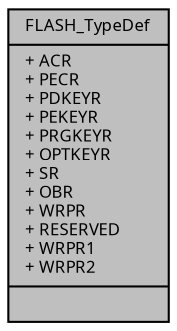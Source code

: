 digraph "FLASH_TypeDef"
{
  edge [fontname="Sans",fontsize="8",labelfontname="Sans",labelfontsize="8"];
  node [fontname="Sans",fontsize="8",shape=record];
  Node1 [label="{FLASH_TypeDef\n|+ ACR\l+ PECR\l+ PDKEYR\l+ PEKEYR\l+ PRGKEYR\l+ OPTKEYR\l+ SR\l+ OBR\l+ WRPR\l+ RESERVED\l+ WRPR1\l+ WRPR2\l|}",height=0.2,width=0.4,color="black", fillcolor="grey75", style="filled", fontcolor="black"];
}
